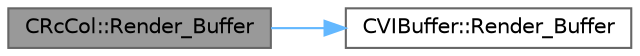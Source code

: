 digraph "CRcCol::Render_Buffer"
{
 // LATEX_PDF_SIZE
  bgcolor="transparent";
  edge [fontname=Helvetica,fontsize=10,labelfontname=Helvetica,labelfontsize=10];
  node [fontname=Helvetica,fontsize=10,shape=box,height=0.2,width=0.4];
  rankdir="LR";
  Node1 [id="Node000001",label="CRcCol::Render_Buffer",height=0.2,width=0.4,color="gray40", fillcolor="grey60", style="filled", fontcolor="black",tooltip=" "];
  Node1 -> Node2 [id="edge1_Node000001_Node000002",color="steelblue1",style="solid",tooltip=" "];
  Node2 [id="Node000002",label="CVIBuffer::Render_Buffer",height=0.2,width=0.4,color="grey40", fillcolor="white", style="filled",URL="$class_c_v_i_buffer.html#aff55d8ab824fe2972bce8f55a7b5519e",tooltip=" "];
}
